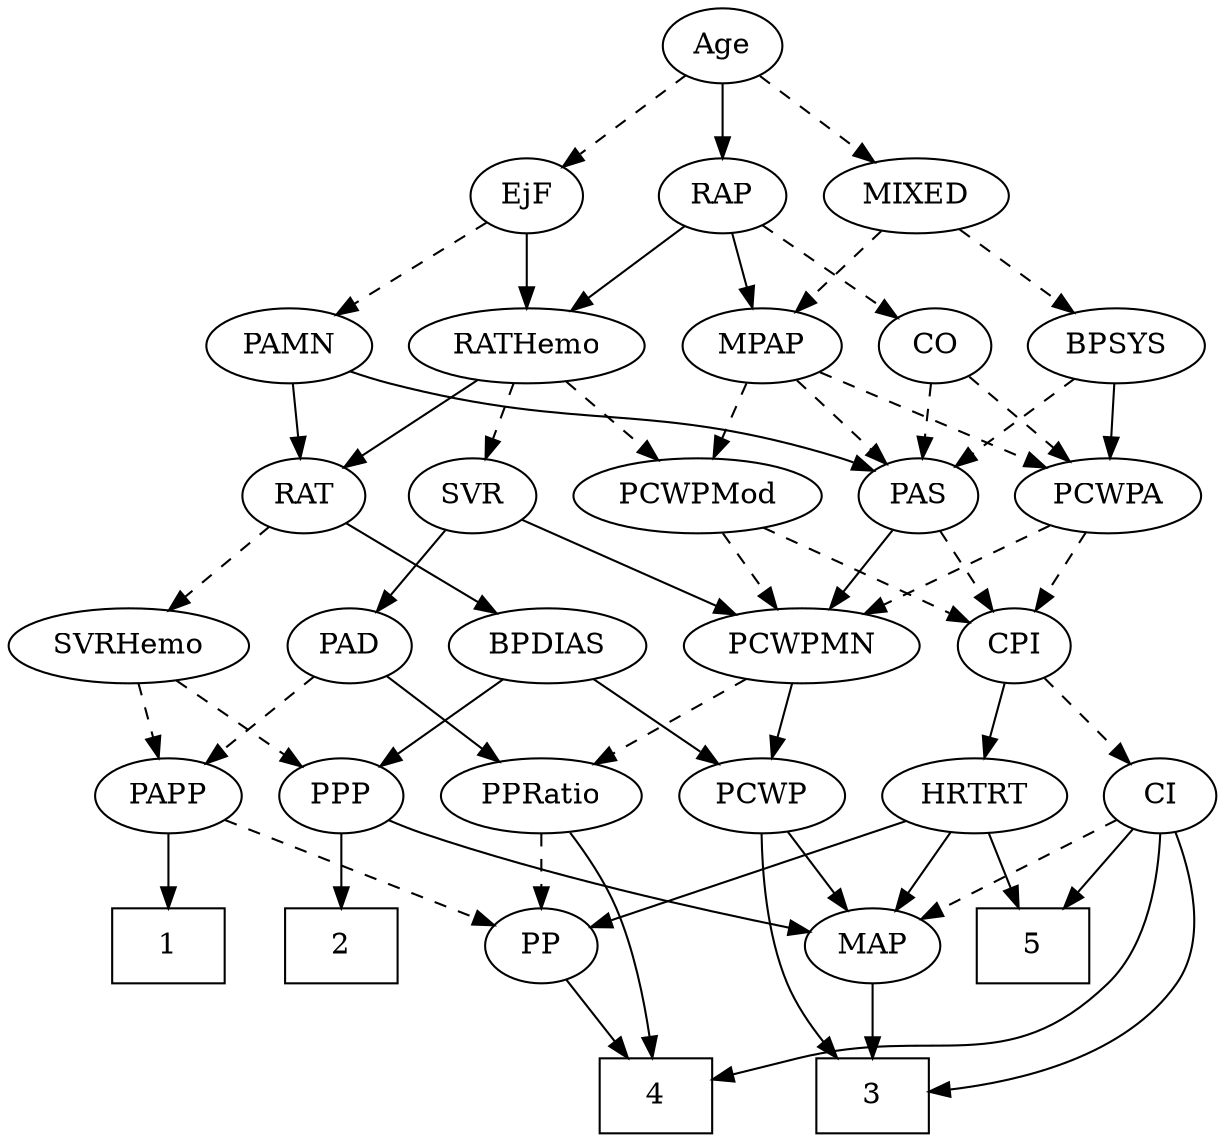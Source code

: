 strict digraph {
	graph [bb="0,0,530.05,540"];
	node [label="\N"];
	1	[height=0.5,
		pos="70.046,90",
		shape=box,
		width=0.75];
	2	[height=0.5,
		pos="147.05,90",
		shape=box,
		width=0.75];
	3	[height=0.5,
		pos="372.05,18",
		shape=box,
		width=0.75];
	4	[height=0.5,
		pos="258.05,18",
		shape=box,
		width=0.75];
	5	[height=0.5,
		pos="448.05,90",
		shape=box,
		width=0.75];
	Age	[height=0.5,
		pos="310.05,522",
		width=0.75];
	EjF	[height=0.5,
		pos="223.05,450",
		width=0.75];
	Age -> EjF	[pos="e,239.77,464.46 293.27,507.5 280.39,497.14 262.41,482.67 247.87,470.97",
		style=dashed];
	RAP	[height=0.5,
		pos="310.05,450",
		width=0.77632];
	Age -> RAP	[pos="e,310.05,468.1 310.05,503.7 310.05,495.98 310.05,486.71 310.05,478.11",
		style=solid];
	MIXED	[height=0.5,
		pos="396.05,450",
		width=1.1193];
	Age -> MIXED	[pos="e,377.42,466.16 326.63,507.5 338.79,497.61 355.55,483.96 369.55,472.56",
		style=dashed];
	PAMN	[height=0.5,
		pos="119.05,378",
		width=1.011];
	EjF -> PAMN	[pos="e,139.98,393.09 204.45,436.49 188.89,426.01 166.4,410.87 148.4,398.76",
		style=dashed];
	RATHemo	[height=0.5,
		pos="223.05,378",
		width=1.3721];
	EjF -> RATHemo	[pos="e,223.05,396.1 223.05,431.7 223.05,423.98 223.05,414.71 223.05,406.11",
		style=solid];
	MPAP	[height=0.5,
		pos="325.05,378",
		width=0.97491];
	RAP -> MPAP	[pos="e,321.34,396.28 313.68,432.05 315.35,424.26 317.37,414.82 319.24,406.08",
		style=solid];
	CO	[height=0.5,
		pos="405.05,378",
		width=0.75];
	RAP -> CO	[pos="e,387.58,391.87 327.91,435.83 342.47,425.11 363.2,409.83 379.51,397.82",
		style=dashed];
	RAP -> RATHemo	[pos="e,242.5,394.65 293.27,435.5 281.14,425.74 264.47,412.33 250.42,401.02",
		style=solid];
	MIXED -> MPAP	[pos="e,340.6,394.34 379.93,433.12 370.45,423.77 358.31,411.79 347.86,401.49",
		style=dashed];
	BPSYS	[height=0.5,
		pos="488.05,378",
		width=1.0471];
	MIXED -> BPSYS	[pos="e,468.88,393.58 415.56,434.15 428.7,424.16 446.21,410.83 460.73,399.78",
		style=dashed];
	PAS	[height=0.5,
		pos="397.05,306",
		width=0.75];
	MPAP -> PAS	[pos="e,382.43,321.21 340.67,361.81 350.75,352.01 364.01,339.12 375.14,328.3",
		style=dashed];
	PCWPMod	[height=0.5,
		pos="300.05,306",
		width=1.4443];
	MPAP -> PCWPMod	[pos="e,306.22,324.28 318.99,360.05 316.18,352.18 312.77,342.62 309.61,333.79",
		style=dashed];
	PCWPA	[height=0.5,
		pos="484.05,306",
		width=1.1555];
	MPAP -> PCWPA	[pos="e,456.01,319.34 350.95,365.6 376.88,354.18 417.05,336.49 446.48,323.54",
		style=dashed];
	BPSYS -> PAS	[pos="e,414.17,320.17 468.75,362.15 455.23,351.75 437.02,337.75 422.34,326.46",
		style=dashed];
	BPSYS -> PCWPA	[pos="e,485.02,324.1 487.06,359.7 486.62,351.98 486.09,342.71 485.59,334.11",
		style=solid];
	PAD	[height=0.5,
		pos="147.05,234",
		width=0.79437];
	PPRatio	[height=0.5,
		pos="232.05,162",
		width=1.1013];
	PAD -> PPRatio	[pos="e,213.82,178.01 163.84,219.17 175.78,209.34 192.05,195.93 205.71,184.69",
		style=solid];
	PAPP	[height=0.5,
		pos="70.046,162",
		width=0.88464];
	PAD -> PAPP	[pos="e,86.135,177.63 131.46,218.83 120.65,209 106.04,195.72 93.785,184.58",
		style=dashed];
	CO -> PAS	[pos="e,399,324.1 403.07,359.7 402.19,351.98 401.13,342.71 400.14,334.11",
		style=dashed];
	CO -> PCWPA	[pos="e,466.55,322.51 420.65,363.17 431.6,353.47 446.47,340.29 459.06,329.14",
		style=dashed];
	CPI	[height=0.5,
		pos="441.05,234",
		width=0.75];
	PAS -> CPI	[pos="e,431.1,250.82 407.03,289.12 412.54,280.34 419.51,269.26 425.7,259.42",
		style=dashed];
	PCWPMN	[height=0.5,
		pos="346.05,234",
		width=1.3902];
	PAS -> PCWPMN	[pos="e,358.4,251.96 385.73,289.46 379.46,280.87 371.52,269.97 364.4,260.19",
		style=solid];
	PAMN -> PAS	[pos="e,376.48,317.83 146.52,365.97 152.56,363.79 158.97,361.67 165.05,360 250.46,336.56 276.74,351.14 361.05,324 362.97,323.38 364.92,\
322.68 366.88,321.93",
		style=solid];
	RAT	[height=0.5,
		pos="126.05,306",
		width=0.75827];
	PAMN -> RAT	[pos="e,124.34,324.1 120.78,359.7 121.55,351.98 122.47,342.71 123.33,334.11",
		style=solid];
	RATHemo -> RAT	[pos="e,143.94,319.91 201.52,361.46 186.92,350.93 167.54,336.94 152.07,325.78",
		style=solid];
	SVR	[height=0.5,
		pos="202.05,306",
		width=0.77632];
	RATHemo -> SVR	[pos="e,207.08,323.79 217.96,360.05 215.56,352.06 212.64,342.33 209.97,333.4",
		style=dashed];
	RATHemo -> PCWPMod	[pos="e,282.38,323.06 240.52,361.12 250.68,351.87 263.67,340.07 274.92,329.84",
		style=dashed];
	CI	[height=0.5,
		pos="503.05,162",
		width=0.75];
	CPI -> CI	[pos="e,489.92,177.82 454.19,218.15 462.58,208.69 473.61,196.24 483.06,185.56",
		style=dashed];
	HRTRT	[height=0.5,
		pos="418.05,162",
		width=1.1013];
	CPI -> HRTRT	[pos="e,423.72,180.28 435.48,216.05 432.89,208.18 429.75,198.62 426.85,189.79",
		style=solid];
	SVRHemo	[height=0.5,
		pos="50.046,234",
		width=1.3902];
	RAT -> SVRHemo	[pos="e,67.529,251.1 110.67,290.83 100.42,281.4 86.721,268.78 74.939,257.93",
		style=dashed];
	BPDIAS	[height=0.5,
		pos="236.05,234",
		width=1.1735];
	RAT -> BPDIAS	[pos="e,213.3,249.47 145.21,292.81 161.65,282.34 185.66,267.07 204.86,254.84",
		style=solid];
	SVR -> PAD	[pos="e,159.22,250.49 189.84,289.46 182.72,280.4 173.59,268.79 165.6,258.61",
		style=solid];
	SVR -> PCWPMN	[pos="e,317.38,248.94 223.6,294.52 245.92,283.67 281.24,266.5 308.22,253.39",
		style=solid];
	PCWPMod -> CPI	[pos="e,419.9,245.5 328.58,290.83 352.45,278.98 386.41,262.12 410.76,250.04",
		style=dashed];
	PCWPMod -> PCWPMN	[pos="e,335.01,251.79 311.18,288.05 316.66,279.71 323.38,269.49 329.45,260.25",
		style=dashed];
	PCWPA -> CPI	[pos="e,450.87,250.99 473.86,288.41 468.59,279.83 462.05,269.19 456.2,259.67",
		style=dashed];
	PCWPA -> PCWPMN	[pos="e,373.78,249.07 458.09,291.83 436.86,281.06 406.58,265.71 382.85,253.67",
		style=dashed];
	PCWPMN -> PPRatio	[pos="e,254.64,176.87 321.87,218.15 304.79,207.67 281.76,193.53 263.29,182.18",
		style=dashed];
	PCWP	[height=0.5,
		pos="325.05,162",
		width=0.97491];
	PCWPMN -> PCWP	[pos="e,330.23,180.28 340.96,216.05 338.62,208.26 335.79,198.82 333.17,190.08",
		style=solid];
	PPP	[height=0.5,
		pos="147.05,162",
		width=0.75];
	SVRHemo -> PPP	[pos="e,129.47,175.69 71.573,217.46 86.266,206.86 105.8,192.76 121.32,181.57",
		style=dashed];
	SVRHemo -> PAPP	[pos="e,65.11,180.28 54.887,216.05 57.114,208.26 59.811,198.82 62.309,190.08",
		style=dashed];
	BPDIAS -> PPP	[pos="e,163.92,176.27 216.73,217.81 203.57,207.46 186.02,193.66 171.83,182.49",
		style=solid];
	BPDIAS -> PCWP	[pos="e,306.68,177.44 255.36,217.81 267.97,207.89 284.62,194.8 298.48,183.9",
		style=solid];
	MAP	[height=0.5,
		pos="372.05,90",
		width=0.84854];
	MAP -> 3	[pos="e,372.05,36.104 372.05,71.697 372.05,63.983 372.05,54.712 372.05,46.112",
		style=solid];
	PP	[height=0.5,
		pos="258.05,90",
		width=0.75];
	PP -> 4	[pos="e,258.05,36.104 258.05,71.697 258.05,63.983 258.05,54.712 258.05,46.112",
		style=solid];
	PPP -> 2	[pos="e,147.05,108.1 147.05,143.7 147.05,135.98 147.05,126.71 147.05,118.11",
		style=solid];
	PPP -> MAP	[pos="e,344.04,97.296 168.11,150.33 172.95,148.08 178.12,145.84 183.05,144 234.33,124.85 295.68,108.87 334.26,99.613",
		style=solid];
	PPRatio -> 4	[pos="e,242.44,36.226 226.1,143.89 220.69,125.68 214.6,96.225 222.05,72 225.05,62.215 230.55,52.616 236.36,44.334",
		style=solid];
	PPRatio -> PP	[pos="e,251.81,107.79 238.34,144.05 241.31,136.06 244.92,126.33 248.24,117.4",
		style=dashed];
	PCWP -> 3	[pos="e,355.15,36.081 323.62,143.99 322.69,125.61 323.03,95.767 332.05,72 335.85,61.976 342.17,52.24 348.67,43.907",
		style=solid];
	PCWP -> MAP	[pos="e,361.2,107.15 335.95,144.76 341.76,136.11 349.03,125.27 355.53,115.6",
		style=solid];
	CI -> 3	[pos="e,399.21,20.091 512.05,144.66 521.24,125.51 532.19,93.664 517.05,72 492.9,37.462 443.71,25.357 409.36,21.157",
		style=solid];
	CI -> 4	[pos="e,285.25,24.982 504.43,143.76 505.03,123.75 502.74,91.069 484.05,72 480.71,68.592 358.53,41.201 295.24,27.191",
		style=solid];
	CI -> 5	[pos="e,461.5,108.13 491.11,145.81 484.3,137.14 475.59,126.05 467.78,116.12",
		style=solid];
	CI -> MAP	[pos="e,394.12,102.8 482.58,150.06 461.26,138.67 427.62,120.7 403.05,107.57",
		style=dashed];
	PAPP -> 1	[pos="e,70.046,108.1 70.046,143.7 70.046,135.98 70.046,126.71 70.046,118.11",
		style=solid];
	PAPP -> PP	[pos="e,234.5,99.107 94.686,150.56 100.06,148.35 105.73,146.06 111.05,144 149.91,128.95 195.07,112.87 224.97,102.42",
		style=dashed];
	HRTRT -> 5	[pos="e,440.64,108.28 425.31,144.05 428.72,136.09 432.87,126.41 436.68,117.51",
		style=solid];
	HRTRT -> MAP	[pos="e,382.55,106.99 407.14,144.41 401.45,135.74 394.37,124.97 388.06,115.38",
		style=solid];
	HRTRT -> PP	[pos="e,280.05,100.63 390.54,148.97 362.44,136.67 318.88,117.62 289.45,104.74",
		style=solid];
}
